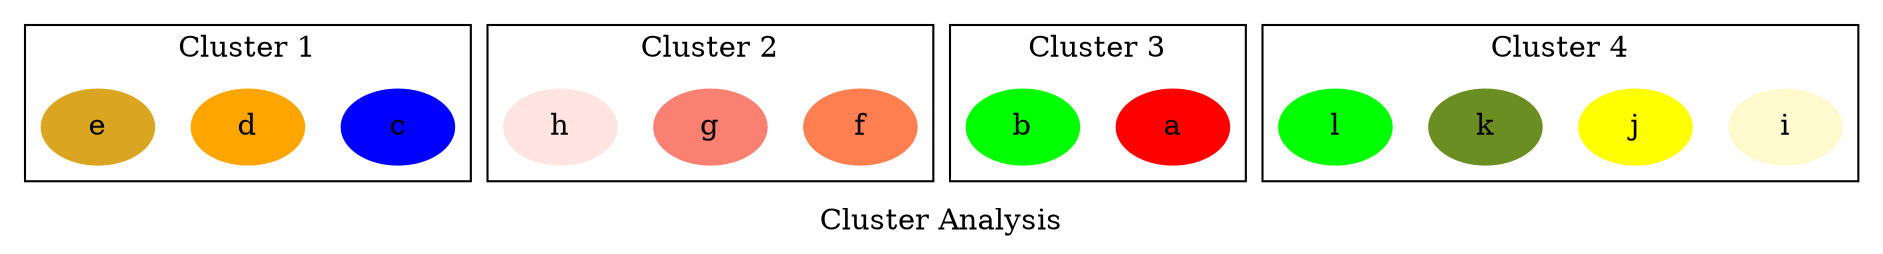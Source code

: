strict digraph "Cluster Analysis"
{
graph [ label="Cluster Analysis" rankdir="TB" ]

subgraph "cluster 1"
{
graph [ label="Cluster 1" rankdir="TB" ]

"c" [ color="blue" style="filled" ]
"d" [ color="orange" style="filled" ]
"e" [ color="goldenrod" style="filled" ]
}

subgraph "cluster 2"
{
graph [ label="Cluster 2" rankdir="TB" ]

"f" [ color="coral" style="filled" ]
"g" [ color="salmon" style="filled" ]
"h" [ color="mistyrose" style="filled" ]
}

subgraph "cluster 3"
{
graph [ label="Cluster 3" rankdir="TB" ]

"a" [ color="red" style="filled" ]
"b" [ color="green" style="filled" ]
}

subgraph "cluster 4"
{
graph [ label="Cluster 4" rankdir="TB" ]

"i" [ color="lemonchiffon" style="filled" ]
"j" [ color="yellow" style="filled" ]
"k" [ color="olivedrab" style="filled" ]
"l" [ color="lime" style="filled" ]
}
}

